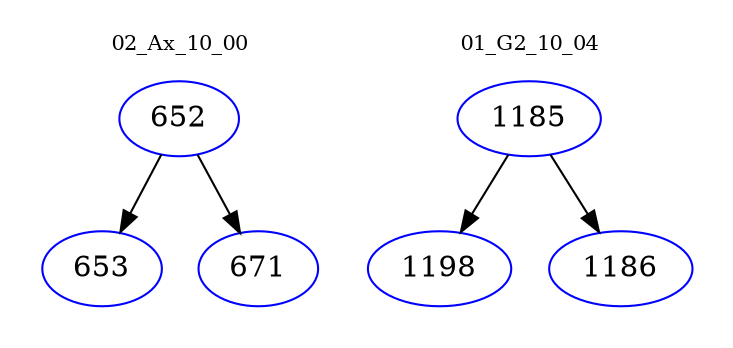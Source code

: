 digraph{
subgraph cluster_0 {
color = white
label = "02_Ax_10_00";
fontsize=10;
T0_652 [label="652", color="blue"]
T0_652 -> T0_653 [color="black"]
T0_653 [label="653", color="blue"]
T0_652 -> T0_671 [color="black"]
T0_671 [label="671", color="blue"]
}
subgraph cluster_1 {
color = white
label = "01_G2_10_04";
fontsize=10;
T1_1185 [label="1185", color="blue"]
T1_1185 -> T1_1198 [color="black"]
T1_1198 [label="1198", color="blue"]
T1_1185 -> T1_1186 [color="black"]
T1_1186 [label="1186", color="blue"]
}
}
